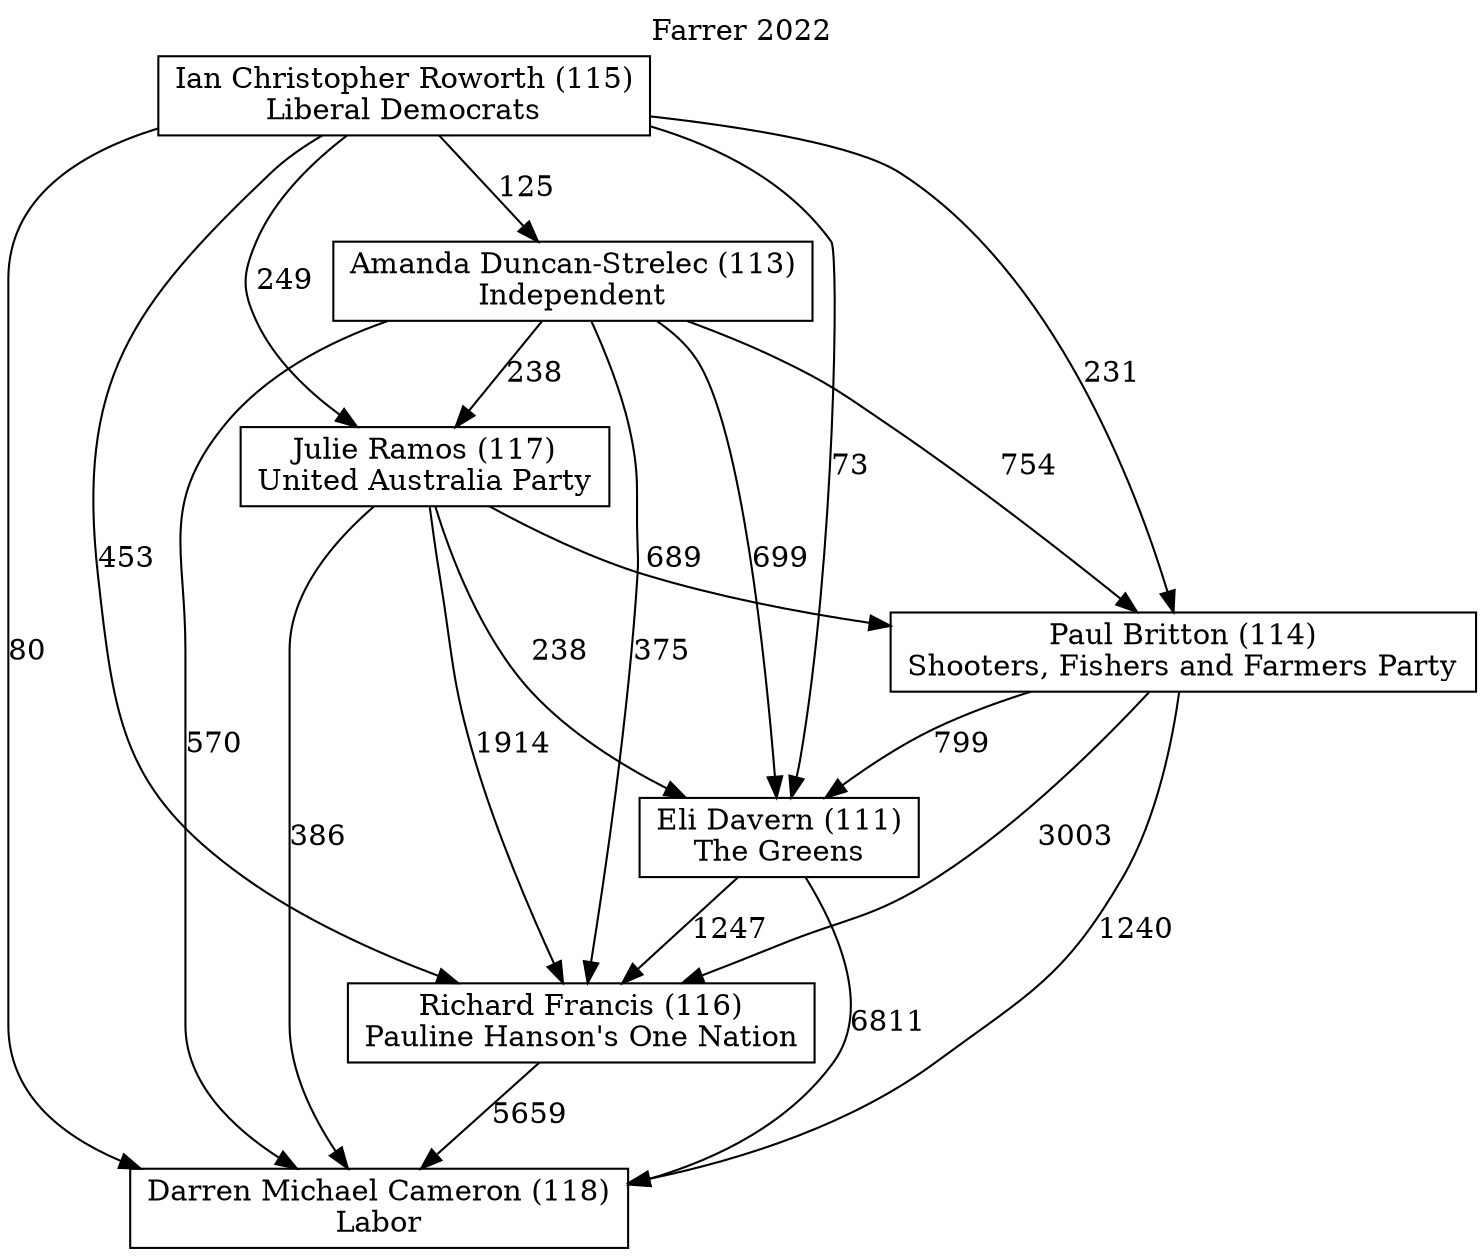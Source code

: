 // House preference flow
digraph "Darren Michael Cameron (118)_Farrer_2022" {
	graph [label="Farrer 2022" labelloc=t mclimit=10]
	node [shape=box]
	"Darren Michael Cameron (118)" [label="Darren Michael Cameron (118)
Labor"]
	"Richard Francis (116)" [label="Richard Francis (116)
Pauline Hanson's One Nation"]
	"Eli Davern (111)" [label="Eli Davern (111)
The Greens"]
	"Paul Britton (114)" [label="Paul Britton (114)
Shooters, Fishers and Farmers Party"]
	"Julie Ramos (117)" [label="Julie Ramos (117)
United Australia Party"]
	"Amanda Duncan-Strelec (113)" [label="Amanda Duncan-Strelec (113)
Independent"]
	"Ian Christopher Roworth (115)" [label="Ian Christopher Roworth (115)
Liberal Democrats"]
	"Richard Francis (116)" -> "Darren Michael Cameron (118)" [label=5659]
	"Eli Davern (111)" -> "Richard Francis (116)" [label=1247]
	"Paul Britton (114)" -> "Eli Davern (111)" [label=799]
	"Julie Ramos (117)" -> "Paul Britton (114)" [label=689]
	"Amanda Duncan-Strelec (113)" -> "Julie Ramos (117)" [label=238]
	"Ian Christopher Roworth (115)" -> "Amanda Duncan-Strelec (113)" [label=125]
	"Eli Davern (111)" -> "Darren Michael Cameron (118)" [label=6811]
	"Paul Britton (114)" -> "Darren Michael Cameron (118)" [label=1240]
	"Julie Ramos (117)" -> "Darren Michael Cameron (118)" [label=386]
	"Amanda Duncan-Strelec (113)" -> "Darren Michael Cameron (118)" [label=570]
	"Ian Christopher Roworth (115)" -> "Darren Michael Cameron (118)" [label=80]
	"Ian Christopher Roworth (115)" -> "Julie Ramos (117)" [label=249]
	"Amanda Duncan-Strelec (113)" -> "Paul Britton (114)" [label=754]
	"Ian Christopher Roworth (115)" -> "Paul Britton (114)" [label=231]
	"Julie Ramos (117)" -> "Eli Davern (111)" [label=238]
	"Amanda Duncan-Strelec (113)" -> "Eli Davern (111)" [label=699]
	"Ian Christopher Roworth (115)" -> "Eli Davern (111)" [label=73]
	"Paul Britton (114)" -> "Richard Francis (116)" [label=3003]
	"Julie Ramos (117)" -> "Richard Francis (116)" [label=1914]
	"Amanda Duncan-Strelec (113)" -> "Richard Francis (116)" [label=375]
	"Ian Christopher Roworth (115)" -> "Richard Francis (116)" [label=453]
}
